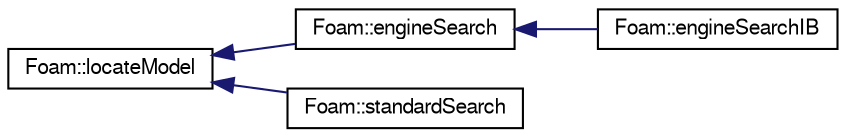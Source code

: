 digraph "Graphical Class Hierarchy"
{
  edge [fontname="FreeSans",fontsize="10",labelfontname="FreeSans",labelfontsize="10"];
  node [fontname="FreeSans",fontsize="10",shape=record];
  rankdir="LR";
  Node1 [label="Foam::locateModel",height=0.2,width=0.4,color="black", fillcolor="white", style="filled",URL="$classFoam_1_1locateModel.html"];
  Node1 -> Node2 [dir="back",color="midnightblue",fontsize="10",style="solid",fontname="FreeSans"];
  Node2 [label="Foam::engineSearch",height=0.2,width=0.4,color="black", fillcolor="white", style="filled",URL="$classFoam_1_1engineSearch.html"];
  Node2 -> Node3 [dir="back",color="midnightblue",fontsize="10",style="solid",fontname="FreeSans"];
  Node3 [label="Foam::engineSearchIB",height=0.2,width=0.4,color="black", fillcolor="white", style="filled",URL="$classFoam_1_1engineSearchIB.html"];
  Node1 -> Node4 [dir="back",color="midnightblue",fontsize="10",style="solid",fontname="FreeSans"];
  Node4 [label="Foam::standardSearch",height=0.2,width=0.4,color="black", fillcolor="white", style="filled",URL="$classFoam_1_1standardSearch.html"];
}
